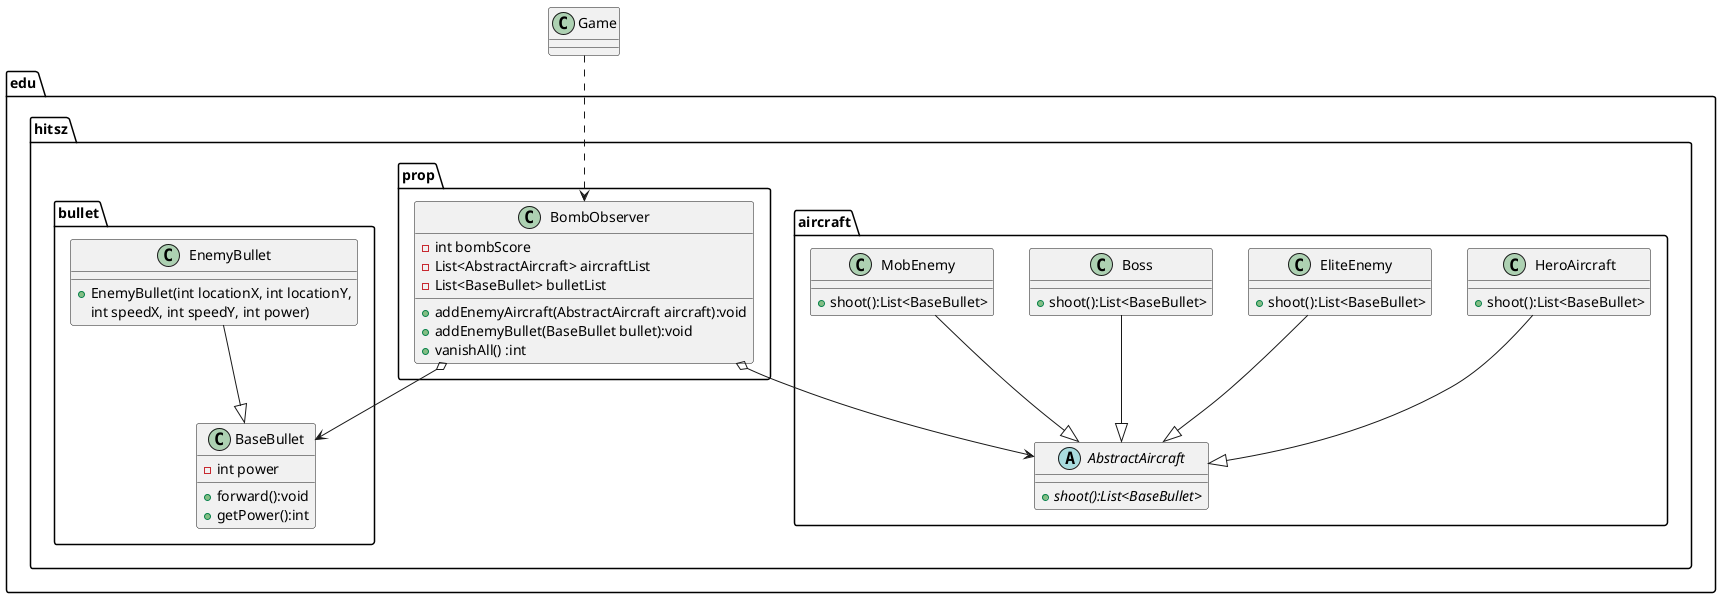 @startuml
'https://plantuml.com/sequence-diagram

class edu.hitsz.prop.BombObserver{
    - int bombScore
    - List<AbstractAircraft> aircraftList
    - List<BaseBullet> bulletList
    + addEnemyAircraft(AbstractAircraft aircraft):void
    + addEnemyBullet(BaseBullet bullet):void
    + vanishAll() :int

}

class Game{

}

abstract class edu.hitsz.aircraft.AbstractAircraft
{
    + {abstract} shoot():List<BaseBullet>
}

class edu.hitsz.bullet.BaseBullet
{
    - int power
    + forward():void
	+ getPower():int
}

class edu.hitsz.bullet.EnemyBullet {
    + EnemyBullet(int locationX, int locationY,
     int speedX, int speedY, int power)
}

edu.hitsz.bullet.EnemyBullet --|> edu.hitsz.bullet.BaseBullet

class edu.hitsz.aircraft.HeroAircraft
{
    + shoot():List<BaseBullet>
}

class edu.hitsz.aircraft.EliteEnemy {

    + shoot():List<BaseBullet>
}

class edu.hitsz.aircraft.Boss {

    + shoot():List<BaseBullet>
}

class edu.hitsz.aircraft.MobEnemy {

    + shoot():List<BaseBullet>
}

Game ..> edu.hitsz.prop.BombObserver

edu.hitsz.aircraft.Boss --|> edu.hitsz.aircraft.AbstractAircraft
edu.hitsz.aircraft.EliteEnemy --|> edu.hitsz.aircraft.AbstractAircraft
edu.hitsz.aircraft.HeroAircraft --|> edu.hitsz.aircraft.AbstractAircraft
edu.hitsz.aircraft.MobEnemy --|> edu.hitsz.aircraft.AbstractAircraft

edu.hitsz.prop.BombObserver o--> edu.hitsz.aircraft.AbstractAircraft
edu.hitsz.prop.BombObserver o--> edu.hitsz.bullet.BaseBullet
@enduml